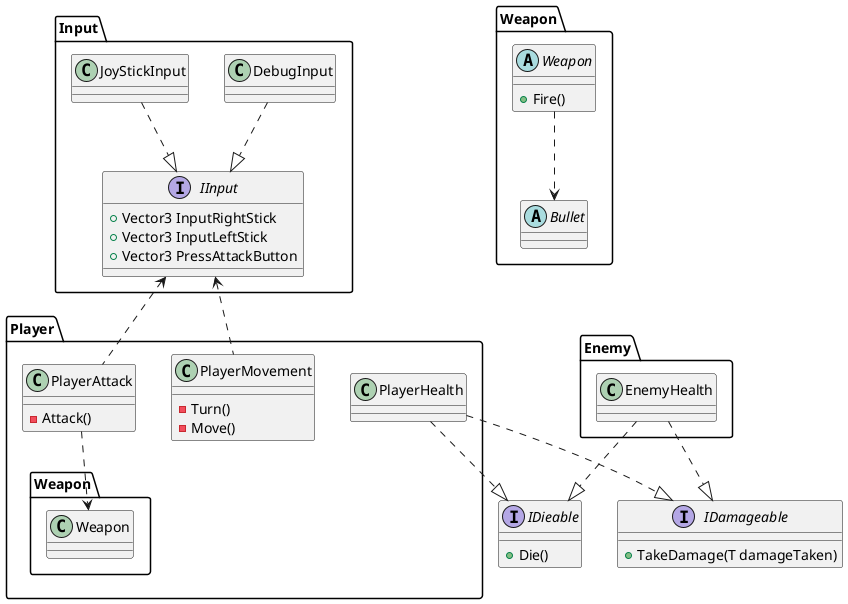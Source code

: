 @startuml
namespace Input{
    class DebugInput
    {
    }
    DebugInput ..d|> IInput
    class JoyStickInput
    {
    }
    JoyStickInput ..d|> IInput
        interface IInput
    {
       + Vector3 InputRightStick
       + Vector3 InputLeftStick
       + Vector3 PressAttackButton
    }
}

namespace Player{
    class PlayerHealth
    {

    }
    
    class PlayerMovement
    { 
          
      - Turn()
      - Move()
    }
    PlayerMovement ..u> Input.IInput
    
    class PlayerAttack
    { 
      - Attack()
    }
    PlayerAttack ..u> Input.IInput
    PlayerAttack ..> Weapon.Weapon
}

namespace Weapon{
    abstract class Weapon
    {
        + Fire()
    }
    Weapon ..> Bullet

    abstract class Bullet
}

namespace Enemy{
    class EnemyHealth
    {

    }
}

interface IDamageable
{
    + TakeDamage(T damageTaken)
}
Player.PlayerHealth ..|> IDamageable
Enemy.EnemyHealth ..|> IDamageable


interface IDieable
{
    + Die()
}
Player.PlayerHealth ..|> IDieable
Enemy.EnemyHealth ..|> IDieable



@enduml
